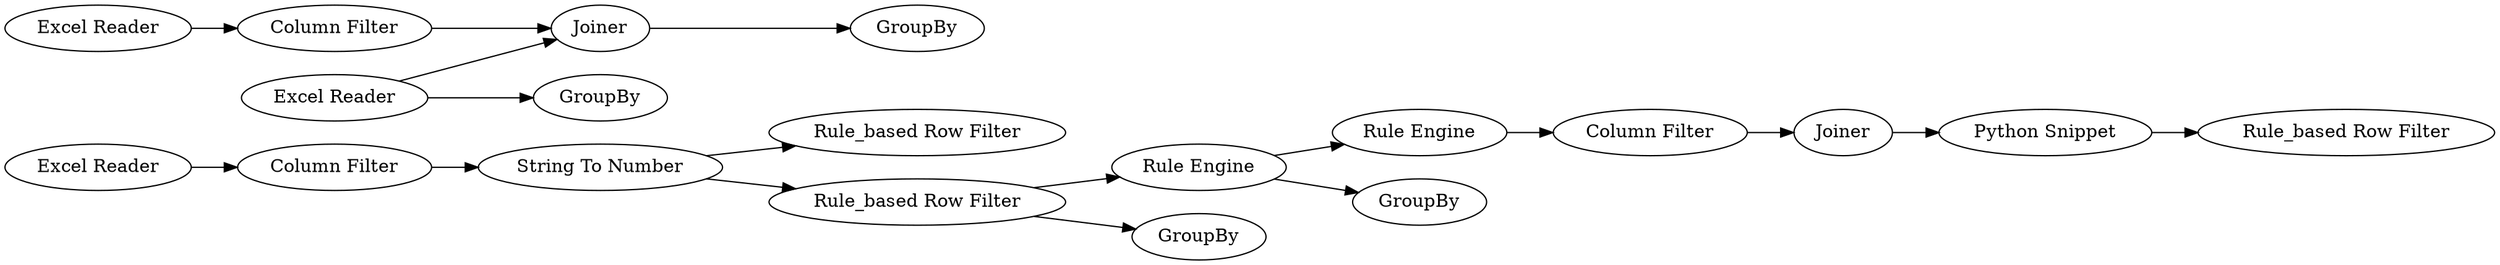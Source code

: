 digraph {
	68 -> 69
	69 -> 322
	322 -> 324
	19 -> 7
	66 -> 67
	2 -> 66
	66 -> 70
	324 -> 325
	4 -> 65
	68 -> 71
	65 -> 19
	325 -> 326
	5 -> 6
	1 -> 2
	70 -> 3
	70 -> 68
	5 -> 19
	324 [label=Joiner]
	7 [label=GroupBy]
	322 [label="Column Filter"]
	3 [label=GroupBy]
	19 [label=Joiner]
	325 [label="Python Snippet"]
	6 [label=GroupBy]
	1 [label="Excel Reader"]
	68 [label="Rule Engine"]
	67 [label="Rule_based Row Filter"]
	4 [label="Excel Reader"]
	5 [label="Excel Reader"]
	326 [label="Rule_based Row Filter"]
	66 [label="String To Number"]
	70 [label="Rule_based Row Filter"]
	65 [label="Column Filter"]
	69 [label="Rule Engine"]
	71 [label=GroupBy]
	2 [label="Column Filter"]
	rankdir=LR
}
